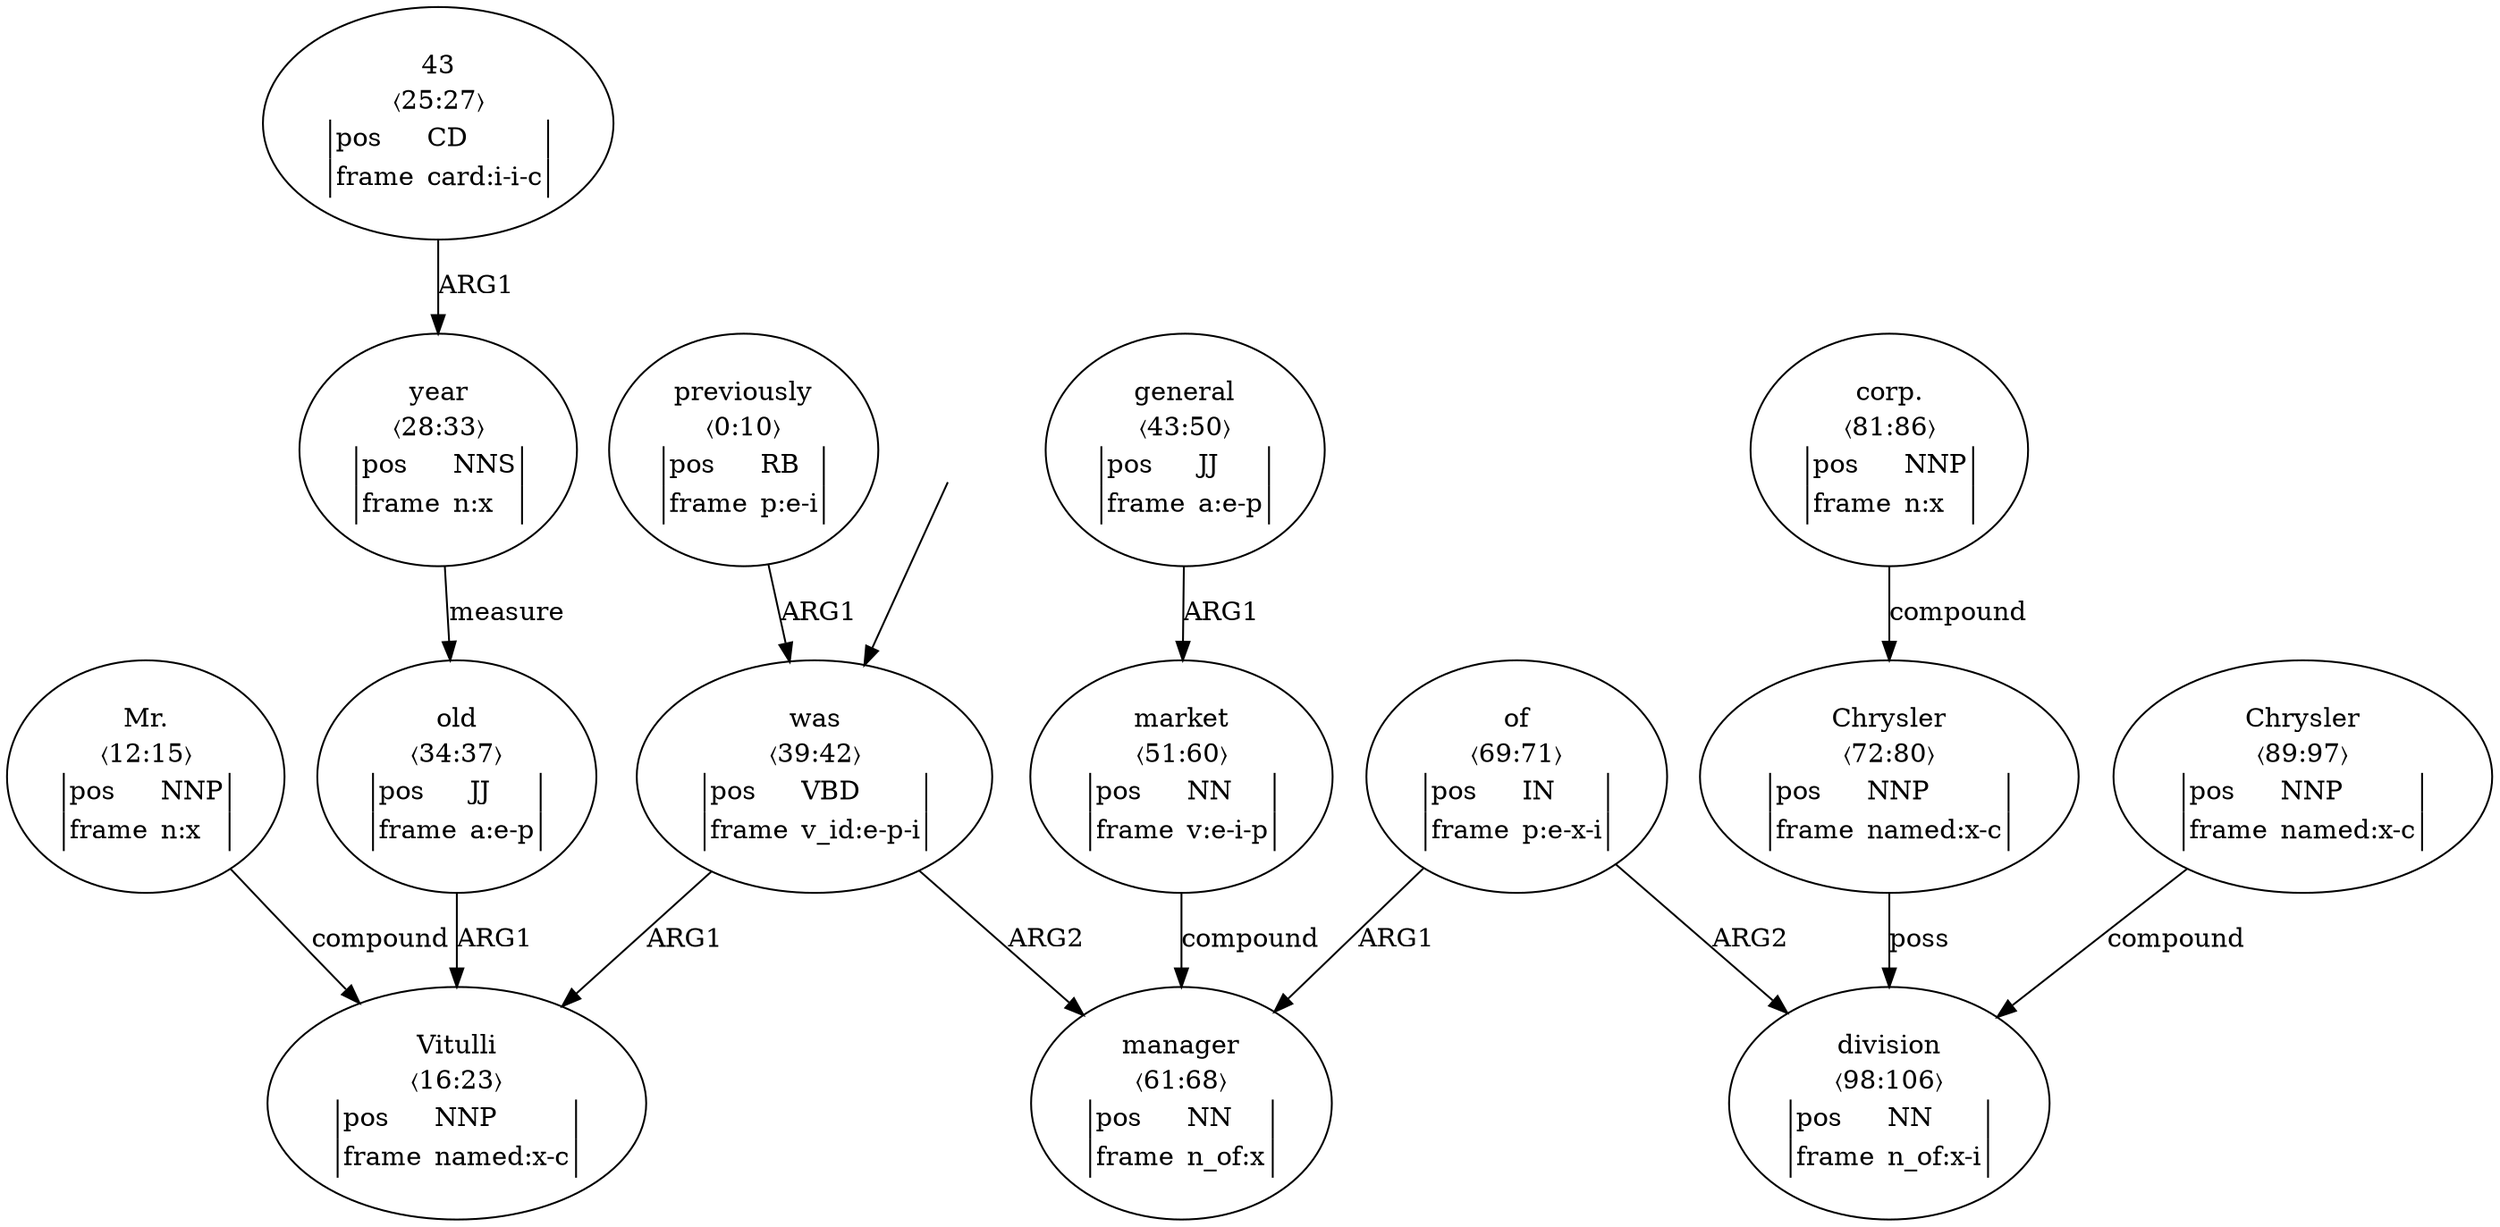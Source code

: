 digraph "20009003" {
  top [ style=invis ];
  top -> 9;
  0 [ label=<<table align="center" border="0" cellspacing="0"><tr><td colspan="2">previously</td></tr><tr><td colspan="2">〈0:10〉</td></tr><tr><td sides="l" border="1" align="left">pos</td><td sides="r" border="1" align="left">RB</td></tr><tr><td sides="l" border="1" align="left">frame</td><td sides="r" border="1" align="left">p:e-i</td></tr></table>> ];
  2 [ label=<<table align="center" border="0" cellspacing="0"><tr><td colspan="2">Mr.</td></tr><tr><td colspan="2">〈12:15〉</td></tr><tr><td sides="l" border="1" align="left">pos</td><td sides="r" border="1" align="left">NNP</td></tr><tr><td sides="l" border="1" align="left">frame</td><td sides="r" border="1" align="left">n:x</td></tr></table>> ];
  3 [ label=<<table align="center" border="0" cellspacing="0"><tr><td colspan="2">Vitulli</td></tr><tr><td colspan="2">〈16:23〉</td></tr><tr><td sides="l" border="1" align="left">pos</td><td sides="r" border="1" align="left">NNP</td></tr><tr><td sides="l" border="1" align="left">frame</td><td sides="r" border="1" align="left">named:x-c</td></tr></table>> ];
  5 [ label=<<table align="center" border="0" cellspacing="0"><tr><td colspan="2">43</td></tr><tr><td colspan="2">〈25:27〉</td></tr><tr><td sides="l" border="1" align="left">pos</td><td sides="r" border="1" align="left">CD</td></tr><tr><td sides="l" border="1" align="left">frame</td><td sides="r" border="1" align="left">card:i-i-c</td></tr></table>> ];
  6 [ label=<<table align="center" border="0" cellspacing="0"><tr><td colspan="2">year</td></tr><tr><td colspan="2">〈28:33〉</td></tr><tr><td sides="l" border="1" align="left">pos</td><td sides="r" border="1" align="left">NNS</td></tr><tr><td sides="l" border="1" align="left">frame</td><td sides="r" border="1" align="left">n:x</td></tr></table>> ];
  7 [ label=<<table align="center" border="0" cellspacing="0"><tr><td colspan="2">old</td></tr><tr><td colspan="2">〈34:37〉</td></tr><tr><td sides="l" border="1" align="left">pos</td><td sides="r" border="1" align="left">JJ</td></tr><tr><td sides="l" border="1" align="left">frame</td><td sides="r" border="1" align="left">a:e-p</td></tr></table>> ];
  9 [ label=<<table align="center" border="0" cellspacing="0"><tr><td colspan="2">was</td></tr><tr><td colspan="2">〈39:42〉</td></tr><tr><td sides="l" border="1" align="left">pos</td><td sides="r" border="1" align="left">VBD</td></tr><tr><td sides="l" border="1" align="left">frame</td><td sides="r" border="1" align="left">v_id:e-p-i</td></tr></table>> ];
  10 [ label=<<table align="center" border="0" cellspacing="0"><tr><td colspan="2">general</td></tr><tr><td colspan="2">〈43:50〉</td></tr><tr><td sides="l" border="1" align="left">pos</td><td sides="r" border="1" align="left">JJ</td></tr><tr><td sides="l" border="1" align="left">frame</td><td sides="r" border="1" align="left">a:e-p</td></tr></table>> ];
  11 [ label=<<table align="center" border="0" cellspacing="0"><tr><td colspan="2">market</td></tr><tr><td colspan="2">〈51:60〉</td></tr><tr><td sides="l" border="1" align="left">pos</td><td sides="r" border="1" align="left">NN</td></tr><tr><td sides="l" border="1" align="left">frame</td><td sides="r" border="1" align="left">v:e-i-p</td></tr></table>> ];
  12 [ label=<<table align="center" border="0" cellspacing="0"><tr><td colspan="2">manager</td></tr><tr><td colspan="2">〈61:68〉</td></tr><tr><td sides="l" border="1" align="left">pos</td><td sides="r" border="1" align="left">NN</td></tr><tr><td sides="l" border="1" align="left">frame</td><td sides="r" border="1" align="left">n_of:x</td></tr></table>> ];
  13 [ label=<<table align="center" border="0" cellspacing="0"><tr><td colspan="2">of</td></tr><tr><td colspan="2">〈69:71〉</td></tr><tr><td sides="l" border="1" align="left">pos</td><td sides="r" border="1" align="left">IN</td></tr><tr><td sides="l" border="1" align="left">frame</td><td sides="r" border="1" align="left">p:e-x-i</td></tr></table>> ];
  14 [ label=<<table align="center" border="0" cellspacing="0"><tr><td colspan="2">Chrysler</td></tr><tr><td colspan="2">〈72:80〉</td></tr><tr><td sides="l" border="1" align="left">pos</td><td sides="r" border="1" align="left">NNP</td></tr><tr><td sides="l" border="1" align="left">frame</td><td sides="r" border="1" align="left">named:x-c</td></tr></table>> ];
  15 [ label=<<table align="center" border="0" cellspacing="0"><tr><td colspan="2">corp.</td></tr><tr><td colspan="2">〈81:86〉</td></tr><tr><td sides="l" border="1" align="left">pos</td><td sides="r" border="1" align="left">NNP</td></tr><tr><td sides="l" border="1" align="left">frame</td><td sides="r" border="1" align="left">n:x</td></tr></table>> ];
  17 [ label=<<table align="center" border="0" cellspacing="0"><tr><td colspan="2">Chrysler</td></tr><tr><td colspan="2">〈89:97〉</td></tr><tr><td sides="l" border="1" align="left">pos</td><td sides="r" border="1" align="left">NNP</td></tr><tr><td sides="l" border="1" align="left">frame</td><td sides="r" border="1" align="left">named:x-c</td></tr></table>> ];
  18 [ label=<<table align="center" border="0" cellspacing="0"><tr><td colspan="2">division</td></tr><tr><td colspan="2">〈98:106〉</td></tr><tr><td sides="l" border="1" align="left">pos</td><td sides="r" border="1" align="left">NN</td></tr><tr><td sides="l" border="1" align="left">frame</td><td sides="r" border="1" align="left">n_of:x-i</td></tr></table>> ];
  9 -> 3 [ label="ARG1" ];
  0 -> 9 [ label="ARG1" ];
  10 -> 11 [ label="ARG1" ];
  15 -> 14 [ label="compound" ];
  9 -> 12 [ label="ARG2" ];
  11 -> 12 [ label="compound" ];
  14 -> 18 [ label="poss" ];
  2 -> 3 [ label="compound" ];
  7 -> 3 [ label="ARG1" ];
  13 -> 12 [ label="ARG1" ];
  17 -> 18 [ label="compound" ];
  6 -> 7 [ label="measure" ];
  13 -> 18 [ label="ARG2" ];
  5 -> 6 [ label="ARG1" ];
}

